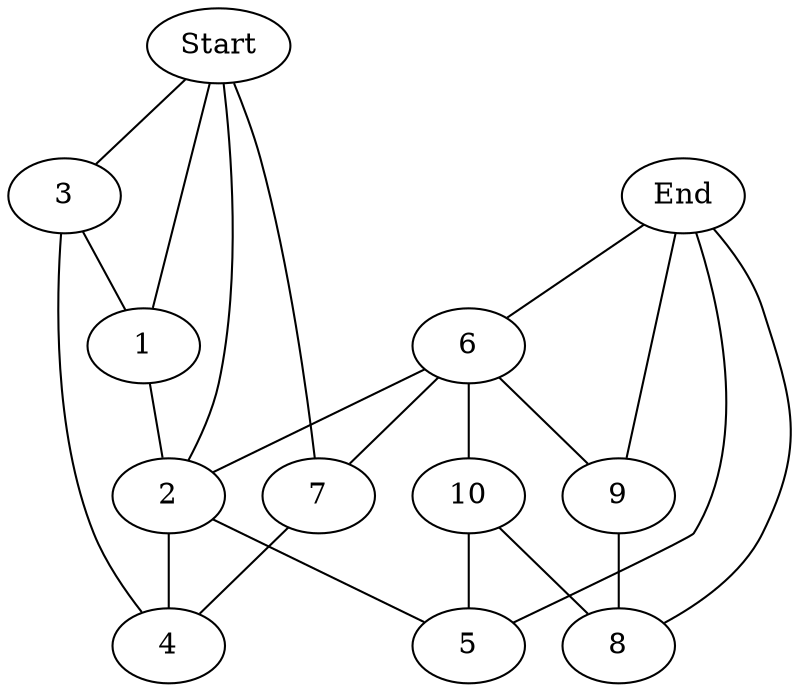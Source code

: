 graph dual2 {
    Start -- 2 [key = "12";];
    1 -- 2 [key = "13";];
    2 -- 4 [key = "14";];
    6 -- 7 [key = "15";];
    End -- 6 [key = "16";];
    6 -- 9 [key = "17";];
    6 -- 10 [key = "18";];
    2 -- 5 [key = "19";];
    6 -- 2 [key = "20";];
    End -- 5 [key = "21";];
    10 -- 8 [key = "22";];
    10 -- 5 [key = "23";];
    Start -- 7 [key = "24";];
    7 -- 4 [key = "25";];
    3 -- 4 [key = "26";];
    End -- 9 [key = "27";];
    End -- 8 [key = "28";];
    9 -- 8 [key = "29";];
    3 -- 1 [key = "30";];
    Start -- 3 [key = "31";];
    Start -- 1 [key = "32";];
}